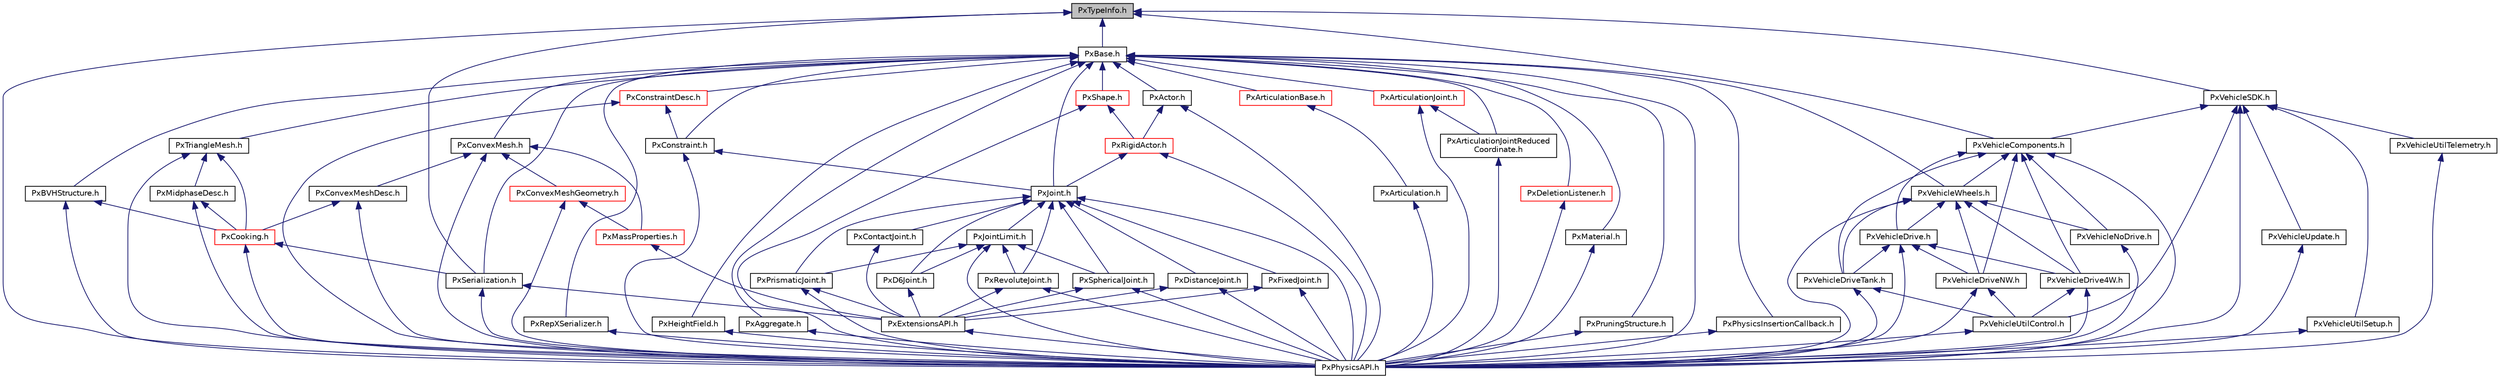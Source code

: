 digraph "PxTypeInfo.h"
{
  edge [fontname="Helvetica",fontsize="10",labelfontname="Helvetica",labelfontsize="10"];
  node [fontname="Helvetica",fontsize="10",shape=record];
  Node0 [label="PxTypeInfo.h",height=0.2,width=0.4,color="black", fillcolor="grey75", style="filled", fontcolor="black"];
  Node0 -> Node1 [dir="back",color="midnightblue",fontsize="10",style="solid",fontname="Helvetica"];
  Node1 [label="PxBase.h",height=0.2,width=0.4,color="black", fillcolor="white", style="filled",URL="$PxBase_8h.html"];
  Node1 -> Node2 [dir="back",color="midnightblue",fontsize="10",style="solid",fontname="Helvetica"];
  Node2 [label="PxPhysicsInsertionCallback.h",height=0.2,width=0.4,color="black", fillcolor="white", style="filled",URL="$PxPhysicsInsertionCallback_8h.html"];
  Node2 -> Node3 [dir="back",color="midnightblue",fontsize="10",style="solid",fontname="Helvetica"];
  Node3 [label="PxPhysicsAPI.h",height=0.2,width=0.4,color="black", fillcolor="white", style="filled",URL="$PxPhysicsAPI_8h.html"];
  Node1 -> Node4 [dir="back",color="midnightblue",fontsize="10",style="solid",fontname="Helvetica"];
  Node4 [label="PxJoint.h",height=0.2,width=0.4,color="black", fillcolor="white", style="filled",URL="$PxJoint_8h.html"];
  Node4 -> Node5 [dir="back",color="midnightblue",fontsize="10",style="solid",fontname="Helvetica"];
  Node5 [label="PxContactJoint.h",height=0.2,width=0.4,color="black", fillcolor="white", style="filled",URL="$PxContactJoint_8h.html"];
  Node5 -> Node6 [dir="back",color="midnightblue",fontsize="10",style="solid",fontname="Helvetica"];
  Node6 [label="PxExtensionsAPI.h",height=0.2,width=0.4,color="black", fillcolor="white", style="filled",URL="$PxExtensionsAPI_8h.html"];
  Node6 -> Node3 [dir="back",color="midnightblue",fontsize="10",style="solid",fontname="Helvetica"];
  Node4 -> Node7 [dir="back",color="midnightblue",fontsize="10",style="solid",fontname="Helvetica"];
  Node7 [label="PxD6Joint.h",height=0.2,width=0.4,color="black", fillcolor="white", style="filled",URL="$PxD6Joint_8h.html"];
  Node7 -> Node6 [dir="back",color="midnightblue",fontsize="10",style="solid",fontname="Helvetica"];
  Node4 -> Node8 [dir="back",color="midnightblue",fontsize="10",style="solid",fontname="Helvetica"];
  Node8 [label="PxDistanceJoint.h",height=0.2,width=0.4,color="black", fillcolor="white", style="filled",URL="$PxDistanceJoint_8h.html"];
  Node8 -> Node6 [dir="back",color="midnightblue",fontsize="10",style="solid",fontname="Helvetica"];
  Node8 -> Node3 [dir="back",color="midnightblue",fontsize="10",style="solid",fontname="Helvetica"];
  Node4 -> Node9 [dir="back",color="midnightblue",fontsize="10",style="solid",fontname="Helvetica"];
  Node9 [label="PxFixedJoint.h",height=0.2,width=0.4,color="black", fillcolor="white", style="filled",URL="$PxFixedJoint_8h.html"];
  Node9 -> Node6 [dir="back",color="midnightblue",fontsize="10",style="solid",fontname="Helvetica"];
  Node9 -> Node3 [dir="back",color="midnightblue",fontsize="10",style="solid",fontname="Helvetica"];
  Node4 -> Node10 [dir="back",color="midnightblue",fontsize="10",style="solid",fontname="Helvetica"];
  Node10 [label="PxJointLimit.h",height=0.2,width=0.4,color="black", fillcolor="white", style="filled",URL="$PxJointLimit_8h.html"];
  Node10 -> Node7 [dir="back",color="midnightblue",fontsize="10",style="solid",fontname="Helvetica"];
  Node10 -> Node11 [dir="back",color="midnightblue",fontsize="10",style="solid",fontname="Helvetica"];
  Node11 [label="PxPrismaticJoint.h",height=0.2,width=0.4,color="black", fillcolor="white", style="filled",URL="$PxPrismaticJoint_8h.html"];
  Node11 -> Node6 [dir="back",color="midnightblue",fontsize="10",style="solid",fontname="Helvetica"];
  Node11 -> Node3 [dir="back",color="midnightblue",fontsize="10",style="solid",fontname="Helvetica"];
  Node10 -> Node12 [dir="back",color="midnightblue",fontsize="10",style="solid",fontname="Helvetica"];
  Node12 [label="PxRevoluteJoint.h",height=0.2,width=0.4,color="black", fillcolor="white", style="filled",URL="$PxRevoluteJoint_8h.html"];
  Node12 -> Node6 [dir="back",color="midnightblue",fontsize="10",style="solid",fontname="Helvetica"];
  Node12 -> Node3 [dir="back",color="midnightblue",fontsize="10",style="solid",fontname="Helvetica"];
  Node10 -> Node13 [dir="back",color="midnightblue",fontsize="10",style="solid",fontname="Helvetica"];
  Node13 [label="PxSphericalJoint.h",height=0.2,width=0.4,color="black", fillcolor="white", style="filled",URL="$PxSphericalJoint_8h.html"];
  Node13 -> Node6 [dir="back",color="midnightblue",fontsize="10",style="solid",fontname="Helvetica"];
  Node13 -> Node3 [dir="back",color="midnightblue",fontsize="10",style="solid",fontname="Helvetica"];
  Node10 -> Node3 [dir="back",color="midnightblue",fontsize="10",style="solid",fontname="Helvetica"];
  Node4 -> Node11 [dir="back",color="midnightblue",fontsize="10",style="solid",fontname="Helvetica"];
  Node4 -> Node12 [dir="back",color="midnightblue",fontsize="10",style="solid",fontname="Helvetica"];
  Node4 -> Node13 [dir="back",color="midnightblue",fontsize="10",style="solid",fontname="Helvetica"];
  Node4 -> Node3 [dir="back",color="midnightblue",fontsize="10",style="solid",fontname="Helvetica"];
  Node1 -> Node14 [dir="back",color="midnightblue",fontsize="10",style="solid",fontname="Helvetica"];
  Node14 [label="PxRepXSerializer.h",height=0.2,width=0.4,color="black", fillcolor="white", style="filled",URL="$PxRepXSerializer_8h.html"];
  Node14 -> Node3 [dir="back",color="midnightblue",fontsize="10",style="solid",fontname="Helvetica"];
  Node1 -> Node15 [dir="back",color="midnightblue",fontsize="10",style="solid",fontname="Helvetica"];
  Node15 [label="PxSerialization.h",height=0.2,width=0.4,color="black", fillcolor="white", style="filled",URL="$PxSerialization_8h.html"];
  Node15 -> Node6 [dir="back",color="midnightblue",fontsize="10",style="solid",fontname="Helvetica"];
  Node15 -> Node3 [dir="back",color="midnightblue",fontsize="10",style="solid",fontname="Helvetica"];
  Node1 -> Node16 [dir="back",color="midnightblue",fontsize="10",style="solid",fontname="Helvetica"];
  Node16 [label="PxBVHStructure.h",height=0.2,width=0.4,color="black", fillcolor="white", style="filled",URL="$PxBVHStructure_8h.html"];
  Node16 -> Node17 [dir="back",color="midnightblue",fontsize="10",style="solid",fontname="Helvetica"];
  Node17 [label="PxCooking.h",height=0.2,width=0.4,color="red", fillcolor="white", style="filled",URL="$PxCooking_8h.html"];
  Node17 -> Node15 [dir="back",color="midnightblue",fontsize="10",style="solid",fontname="Helvetica"];
  Node17 -> Node3 [dir="back",color="midnightblue",fontsize="10",style="solid",fontname="Helvetica"];
  Node16 -> Node3 [dir="back",color="midnightblue",fontsize="10",style="solid",fontname="Helvetica"];
  Node1 -> Node19 [dir="back",color="midnightblue",fontsize="10",style="solid",fontname="Helvetica"];
  Node19 [label="PxConvexMesh.h",height=0.2,width=0.4,color="black", fillcolor="white", style="filled",URL="$PxConvexMesh_8h.html"];
  Node19 -> Node20 [dir="back",color="midnightblue",fontsize="10",style="solid",fontname="Helvetica"];
  Node20 [label="PxConvexMeshDesc.h",height=0.2,width=0.4,color="black", fillcolor="white", style="filled",URL="$PxConvexMeshDesc_8h.html"];
  Node20 -> Node17 [dir="back",color="midnightblue",fontsize="10",style="solid",fontname="Helvetica"];
  Node20 -> Node3 [dir="back",color="midnightblue",fontsize="10",style="solid",fontname="Helvetica"];
  Node19 -> Node21 [dir="back",color="midnightblue",fontsize="10",style="solid",fontname="Helvetica"];
  Node21 [label="PxMassProperties.h",height=0.2,width=0.4,color="red", fillcolor="white", style="filled",URL="$PxMassProperties_8h.html"];
  Node21 -> Node6 [dir="back",color="midnightblue",fontsize="10",style="solid",fontname="Helvetica"];
  Node19 -> Node23 [dir="back",color="midnightblue",fontsize="10",style="solid",fontname="Helvetica"];
  Node23 [label="PxConvexMeshGeometry.h",height=0.2,width=0.4,color="red", fillcolor="white", style="filled",URL="$PxConvexMeshGeometry_8h.html"];
  Node23 -> Node21 [dir="back",color="midnightblue",fontsize="10",style="solid",fontname="Helvetica"];
  Node23 -> Node3 [dir="back",color="midnightblue",fontsize="10",style="solid",fontname="Helvetica"];
  Node19 -> Node3 [dir="back",color="midnightblue",fontsize="10",style="solid",fontname="Helvetica"];
  Node1 -> Node43 [dir="back",color="midnightblue",fontsize="10",style="solid",fontname="Helvetica"];
  Node43 [label="PxHeightField.h",height=0.2,width=0.4,color="black", fillcolor="white", style="filled",URL="$PxHeightField_8h.html"];
  Node43 -> Node3 [dir="back",color="midnightblue",fontsize="10",style="solid",fontname="Helvetica"];
  Node1 -> Node44 [dir="back",color="midnightblue",fontsize="10",style="solid",fontname="Helvetica"];
  Node44 [label="PxTriangleMesh.h",height=0.2,width=0.4,color="black", fillcolor="white", style="filled",URL="$PxTriangleMesh_8h.html"];
  Node44 -> Node17 [dir="back",color="midnightblue",fontsize="10",style="solid",fontname="Helvetica"];
  Node44 -> Node45 [dir="back",color="midnightblue",fontsize="10",style="solid",fontname="Helvetica"];
  Node45 [label="PxMidphaseDesc.h",height=0.2,width=0.4,color="black", fillcolor="white", style="filled",URL="$PxMidphaseDesc_8h.html"];
  Node45 -> Node17 [dir="back",color="midnightblue",fontsize="10",style="solid",fontname="Helvetica"];
  Node45 -> Node3 [dir="back",color="midnightblue",fontsize="10",style="solid",fontname="Helvetica"];
  Node44 -> Node3 [dir="back",color="midnightblue",fontsize="10",style="solid",fontname="Helvetica"];
  Node1 -> Node46 [dir="back",color="midnightblue",fontsize="10",style="solid",fontname="Helvetica"];
  Node46 [label="PxActor.h",height=0.2,width=0.4,color="black", fillcolor="white", style="filled",URL="$PxActor_8h.html"];
  Node46 -> Node27 [dir="back",color="midnightblue",fontsize="10",style="solid",fontname="Helvetica"];
  Node27 [label="PxRigidActor.h",height=0.2,width=0.4,color="red", fillcolor="white", style="filled",URL="$PxRigidActor_8h.html"];
  Node27 -> Node4 [dir="back",color="midnightblue",fontsize="10",style="solid",fontname="Helvetica"];
  Node27 -> Node3 [dir="back",color="midnightblue",fontsize="10",style="solid",fontname="Helvetica"];
  Node46 -> Node3 [dir="back",color="midnightblue",fontsize="10",style="solid",fontname="Helvetica"];
  Node1 -> Node47 [dir="back",color="midnightblue",fontsize="10",style="solid",fontname="Helvetica"];
  Node47 [label="PxAggregate.h",height=0.2,width=0.4,color="black", fillcolor="white", style="filled",URL="$PxAggregate_8h.html"];
  Node47 -> Node3 [dir="back",color="midnightblue",fontsize="10",style="solid",fontname="Helvetica"];
  Node1 -> Node48 [dir="back",color="midnightblue",fontsize="10",style="solid",fontname="Helvetica"];
  Node48 [label="PxArticulationBase.h",height=0.2,width=0.4,color="red", fillcolor="white", style="filled",URL="$PxArticulationBase_8h.html"];
  Node48 -> Node49 [dir="back",color="midnightblue",fontsize="10",style="solid",fontname="Helvetica"];
  Node49 [label="PxArticulation.h",height=0.2,width=0.4,color="black", fillcolor="white", style="filled",URL="$PxArticulation_8h.html"];
  Node49 -> Node3 [dir="back",color="midnightblue",fontsize="10",style="solid",fontname="Helvetica"];
  Node1 -> Node51 [dir="back",color="midnightblue",fontsize="10",style="solid",fontname="Helvetica"];
  Node51 [label="PxArticulationJoint.h",height=0.2,width=0.4,color="red", fillcolor="white", style="filled",URL="$PxArticulationJoint_8h.html"];
  Node51 -> Node52 [dir="back",color="midnightblue",fontsize="10",style="solid",fontname="Helvetica"];
  Node52 [label="PxArticulationJointReduced\lCoordinate.h",height=0.2,width=0.4,color="black", fillcolor="white", style="filled",URL="$PxArticulationJointReducedCoordinate_8h.html"];
  Node52 -> Node3 [dir="back",color="midnightblue",fontsize="10",style="solid",fontname="Helvetica"];
  Node51 -> Node3 [dir="back",color="midnightblue",fontsize="10",style="solid",fontname="Helvetica"];
  Node1 -> Node52 [dir="back",color="midnightblue",fontsize="10",style="solid",fontname="Helvetica"];
  Node1 -> Node25 [dir="back",color="midnightblue",fontsize="10",style="solid",fontname="Helvetica"];
  Node25 [label="PxShape.h",height=0.2,width=0.4,color="red", fillcolor="white", style="filled",URL="$PxShape_8h.html"];
  Node25 -> Node27 [dir="back",color="midnightblue",fontsize="10",style="solid",fontname="Helvetica"];
  Node25 -> Node3 [dir="back",color="midnightblue",fontsize="10",style="solid",fontname="Helvetica"];
  Node1 -> Node53 [dir="back",color="midnightblue",fontsize="10",style="solid",fontname="Helvetica"];
  Node53 [label="PxConstraintDesc.h",height=0.2,width=0.4,color="red", fillcolor="white", style="filled",URL="$PxConstraintDesc_8h.html"];
  Node53 -> Node54 [dir="back",color="midnightblue",fontsize="10",style="solid",fontname="Helvetica"];
  Node54 [label="PxConstraint.h",height=0.2,width=0.4,color="black", fillcolor="white", style="filled",URL="$PxConstraint_8h.html"];
  Node54 -> Node4 [dir="back",color="midnightblue",fontsize="10",style="solid",fontname="Helvetica"];
  Node54 -> Node3 [dir="back",color="midnightblue",fontsize="10",style="solid",fontname="Helvetica"];
  Node53 -> Node3 [dir="back",color="midnightblue",fontsize="10",style="solid",fontname="Helvetica"];
  Node1 -> Node54 [dir="back",color="midnightblue",fontsize="10",style="solid",fontname="Helvetica"];
  Node1 -> Node57 [dir="back",color="midnightblue",fontsize="10",style="solid",fontname="Helvetica"];
  Node57 [label="PxDeletionListener.h",height=0.2,width=0.4,color="red", fillcolor="white", style="filled",URL="$PxDeletionListener_8h.html"];
  Node57 -> Node3 [dir="back",color="midnightblue",fontsize="10",style="solid",fontname="Helvetica"];
  Node1 -> Node58 [dir="back",color="midnightblue",fontsize="10",style="solid",fontname="Helvetica"];
  Node58 [label="PxMaterial.h",height=0.2,width=0.4,color="black", fillcolor="white", style="filled",URL="$PxMaterial_8h.html"];
  Node58 -> Node3 [dir="back",color="midnightblue",fontsize="10",style="solid",fontname="Helvetica"];
  Node1 -> Node3 [dir="back",color="midnightblue",fontsize="10",style="solid",fontname="Helvetica"];
  Node1 -> Node59 [dir="back",color="midnightblue",fontsize="10",style="solid",fontname="Helvetica"];
  Node59 [label="PxPruningStructure.h",height=0.2,width=0.4,color="black", fillcolor="white", style="filled",URL="$PxPruningStructure_8h.html"];
  Node59 -> Node3 [dir="back",color="midnightblue",fontsize="10",style="solid",fontname="Helvetica"];
  Node1 -> Node32 [dir="back",color="midnightblue",fontsize="10",style="solid",fontname="Helvetica"];
  Node32 [label="PxVehicleWheels.h",height=0.2,width=0.4,color="black", fillcolor="white", style="filled",URL="$PxVehicleWheels_8h.html"];
  Node32 -> Node33 [dir="back",color="midnightblue",fontsize="10",style="solid",fontname="Helvetica"];
  Node33 [label="PxVehicleDrive.h",height=0.2,width=0.4,color="black", fillcolor="white", style="filled",URL="$PxVehicleDrive_8h.html"];
  Node33 -> Node3 [dir="back",color="midnightblue",fontsize="10",style="solid",fontname="Helvetica"];
  Node33 -> Node34 [dir="back",color="midnightblue",fontsize="10",style="solid",fontname="Helvetica"];
  Node34 [label="PxVehicleDrive4W.h",height=0.2,width=0.4,color="black", fillcolor="white", style="filled",URL="$PxVehicleDrive4W_8h.html"];
  Node34 -> Node3 [dir="back",color="midnightblue",fontsize="10",style="solid",fontname="Helvetica"];
  Node34 -> Node35 [dir="back",color="midnightblue",fontsize="10",style="solid",fontname="Helvetica"];
  Node35 [label="PxVehicleUtilControl.h",height=0.2,width=0.4,color="black", fillcolor="white", style="filled",URL="$PxVehicleUtilControl_8h.html"];
  Node35 -> Node3 [dir="back",color="midnightblue",fontsize="10",style="solid",fontname="Helvetica"];
  Node33 -> Node36 [dir="back",color="midnightblue",fontsize="10",style="solid",fontname="Helvetica"];
  Node36 [label="PxVehicleDriveTank.h",height=0.2,width=0.4,color="black", fillcolor="white", style="filled",URL="$PxVehicleDriveTank_8h.html"];
  Node36 -> Node3 [dir="back",color="midnightblue",fontsize="10",style="solid",fontname="Helvetica"];
  Node36 -> Node35 [dir="back",color="midnightblue",fontsize="10",style="solid",fontname="Helvetica"];
  Node33 -> Node37 [dir="back",color="midnightblue",fontsize="10",style="solid",fontname="Helvetica"];
  Node37 [label="PxVehicleDriveNW.h",height=0.2,width=0.4,color="black", fillcolor="white", style="filled",URL="$PxVehicleDriveNW_8h.html"];
  Node37 -> Node35 [dir="back",color="midnightblue",fontsize="10",style="solid",fontname="Helvetica"];
  Node37 -> Node3 [dir="back",color="midnightblue",fontsize="10",style="solid",fontname="Helvetica"];
  Node32 -> Node34 [dir="back",color="midnightblue",fontsize="10",style="solid",fontname="Helvetica"];
  Node32 -> Node36 [dir="back",color="midnightblue",fontsize="10",style="solid",fontname="Helvetica"];
  Node32 -> Node3 [dir="back",color="midnightblue",fontsize="10",style="solid",fontname="Helvetica"];
  Node32 -> Node38 [dir="back",color="midnightblue",fontsize="10",style="solid",fontname="Helvetica"];
  Node38 [label="PxVehicleNoDrive.h",height=0.2,width=0.4,color="black", fillcolor="white", style="filled",URL="$PxVehicleNoDrive_8h.html"];
  Node38 -> Node3 [dir="back",color="midnightblue",fontsize="10",style="solid",fontname="Helvetica"];
  Node32 -> Node37 [dir="back",color="midnightblue",fontsize="10",style="solid",fontname="Helvetica"];
  Node0 -> Node15 [dir="back",color="midnightblue",fontsize="10",style="solid",fontname="Helvetica"];
  Node0 -> Node3 [dir="back",color="midnightblue",fontsize="10",style="solid",fontname="Helvetica"];
  Node0 -> Node60 [dir="back",color="midnightblue",fontsize="10",style="solid",fontname="Helvetica"];
  Node60 [label="PxVehicleSDK.h",height=0.2,width=0.4,color="black", fillcolor="white", style="filled",URL="$PxVehicleSDK_8h.html"];
  Node60 -> Node61 [dir="back",color="midnightblue",fontsize="10",style="solid",fontname="Helvetica"];
  Node61 [label="PxVehicleComponents.h",height=0.2,width=0.4,color="black", fillcolor="white", style="filled",URL="$PxVehicleComponents_8h.html"];
  Node61 -> Node3 [dir="back",color="midnightblue",fontsize="10",style="solid",fontname="Helvetica"];
  Node61 -> Node33 [dir="back",color="midnightblue",fontsize="10",style="solid",fontname="Helvetica"];
  Node61 -> Node34 [dir="back",color="midnightblue",fontsize="10",style="solid",fontname="Helvetica"];
  Node61 -> Node36 [dir="back",color="midnightblue",fontsize="10",style="solid",fontname="Helvetica"];
  Node61 -> Node32 [dir="back",color="midnightblue",fontsize="10",style="solid",fontname="Helvetica"];
  Node61 -> Node38 [dir="back",color="midnightblue",fontsize="10",style="solid",fontname="Helvetica"];
  Node61 -> Node37 [dir="back",color="midnightblue",fontsize="10",style="solid",fontname="Helvetica"];
  Node60 -> Node3 [dir="back",color="midnightblue",fontsize="10",style="solid",fontname="Helvetica"];
  Node60 -> Node62 [dir="back",color="midnightblue",fontsize="10",style="solid",fontname="Helvetica"];
  Node62 [label="PxVehicleUpdate.h",height=0.2,width=0.4,color="black", fillcolor="white", style="filled",URL="$PxVehicleUpdate_8h.html"];
  Node62 -> Node3 [dir="back",color="midnightblue",fontsize="10",style="solid",fontname="Helvetica"];
  Node60 -> Node35 [dir="back",color="midnightblue",fontsize="10",style="solid",fontname="Helvetica"];
  Node60 -> Node63 [dir="back",color="midnightblue",fontsize="10",style="solid",fontname="Helvetica"];
  Node63 [label="PxVehicleUtilSetup.h",height=0.2,width=0.4,color="black", fillcolor="white", style="filled",URL="$PxVehicleUtilSetup_8h.html"];
  Node63 -> Node3 [dir="back",color="midnightblue",fontsize="10",style="solid",fontname="Helvetica"];
  Node60 -> Node64 [dir="back",color="midnightblue",fontsize="10",style="solid",fontname="Helvetica"];
  Node64 [label="PxVehicleUtilTelemetry.h",height=0.2,width=0.4,color="black", fillcolor="white", style="filled",URL="$PxVehicleUtilTelemetry_8h.html"];
  Node64 -> Node3 [dir="back",color="midnightblue",fontsize="10",style="solid",fontname="Helvetica"];
  Node0 -> Node61 [dir="back",color="midnightblue",fontsize="10",style="solid",fontname="Helvetica"];
}
